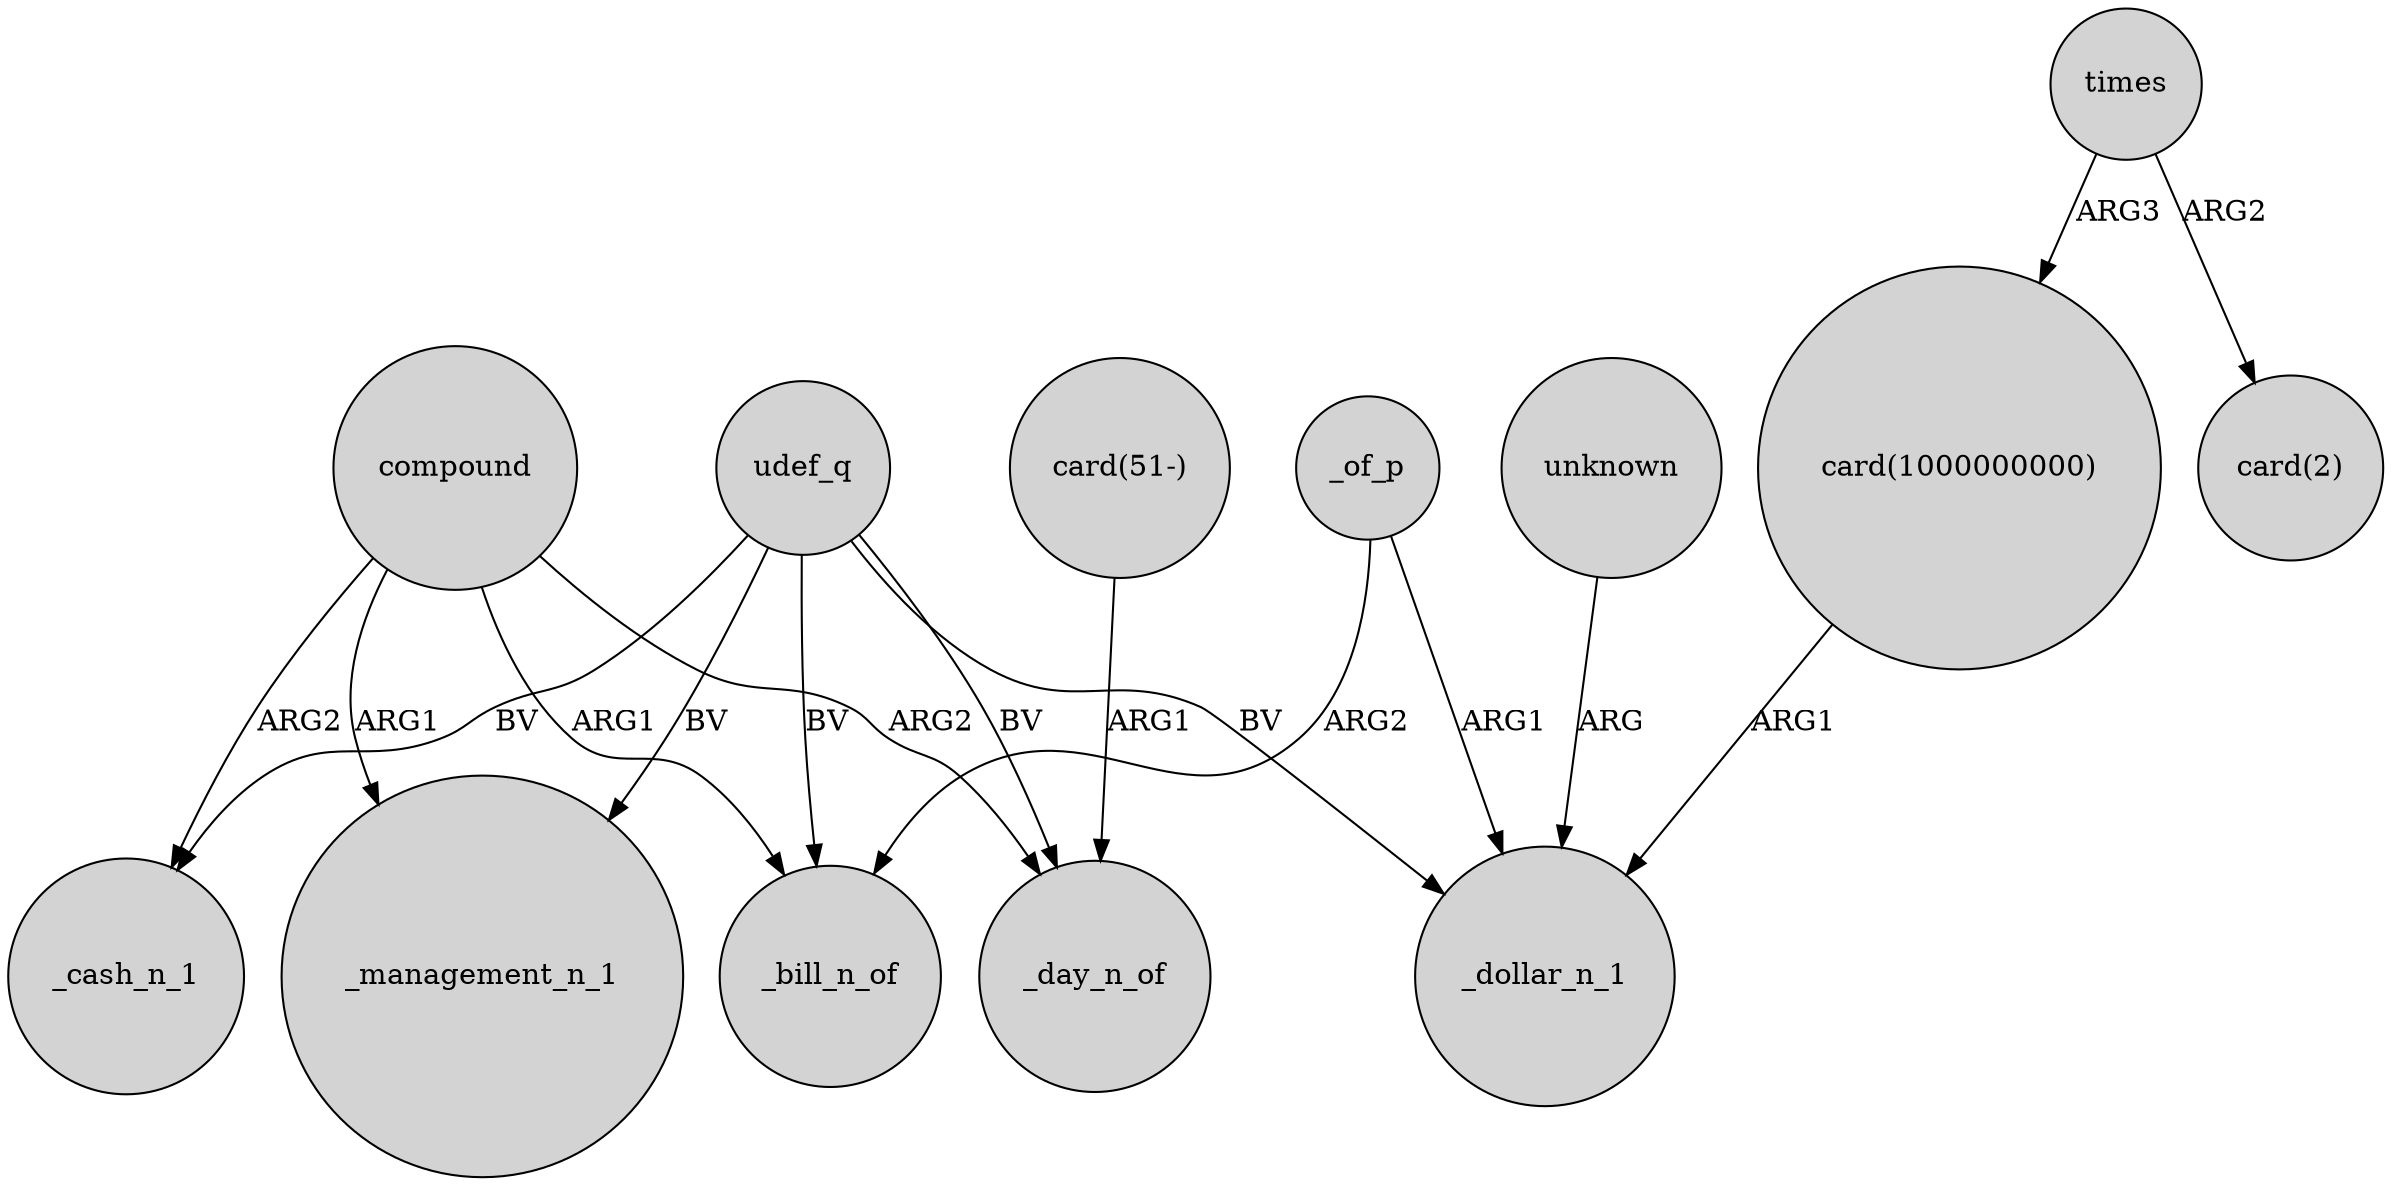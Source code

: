 digraph {
	node [shape=circle style=filled]
	udef_q -> _cash_n_1 [label=BV]
	compound -> _day_n_of [label=ARG2]
	unknown -> _dollar_n_1 [label=ARG]
	compound -> _cash_n_1 [label=ARG2]
	udef_q -> _bill_n_of [label=BV]
	udef_q -> _day_n_of [label=BV]
	_of_p -> _bill_n_of [label=ARG2]
	compound -> _bill_n_of [label=ARG1]
	udef_q -> _management_n_1 [label=BV]
	"card(1000000000)" -> _dollar_n_1 [label=ARG1]
	"card(51-)" -> _day_n_of [label=ARG1]
	compound -> _management_n_1 [label=ARG1]
	times -> "card(1000000000)" [label=ARG3]
	_of_p -> _dollar_n_1 [label=ARG1]
	udef_q -> _dollar_n_1 [label=BV]
	times -> "card(2)" [label=ARG2]
}
